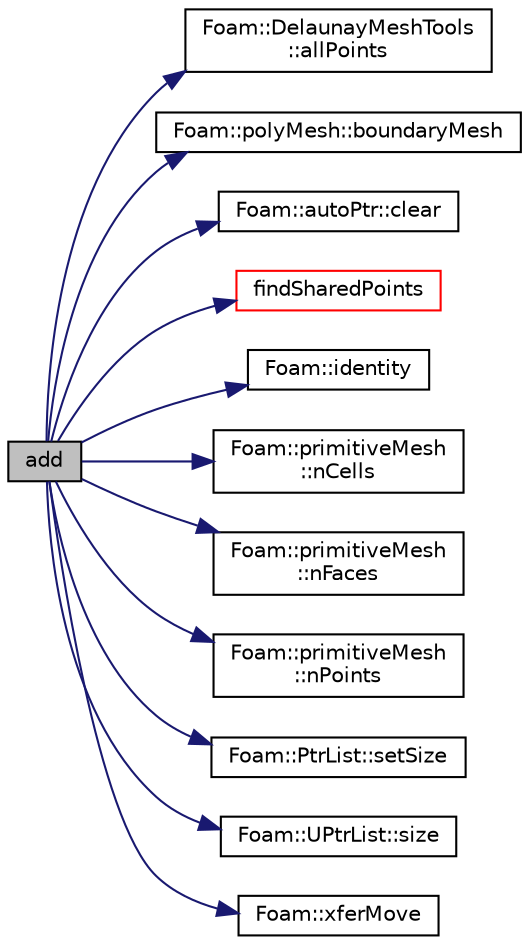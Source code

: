 digraph "add"
{
  bgcolor="transparent";
  edge [fontname="Helvetica",fontsize="10",labelfontname="Helvetica",labelfontsize="10"];
  node [fontname="Helvetica",fontsize="10",shape=record];
  rankdir="LR";
  Node99 [label="add",height=0.2,width=0.4,color="black", fillcolor="grey75", style="filled", fontcolor="black"];
  Node99 -> Node100 [color="midnightblue",fontsize="10",style="solid",fontname="Helvetica"];
  Node100 [label="Foam::DelaunayMeshTools\l::allPoints",height=0.2,width=0.4,color="black",URL="$a21928.html#a4c5367631633c866a448207bd561a616",tooltip="Extract all points in vertex-index order. "];
  Node99 -> Node101 [color="midnightblue",fontsize="10",style="solid",fontname="Helvetica"];
  Node101 [label="Foam::polyMesh::boundaryMesh",height=0.2,width=0.4,color="black",URL="$a28565.html#a9f2b68c134340291eda6197f47f25484",tooltip="Return boundary mesh. "];
  Node99 -> Node102 [color="midnightblue",fontsize="10",style="solid",fontname="Helvetica"];
  Node102 [label="Foam::autoPtr::clear",height=0.2,width=0.4,color="black",URL="$a27073.html#ac8bb3912a3ce86b15842e79d0b421204",tooltip="Delete object (if the pointer is valid) and set pointer to. "];
  Node99 -> Node103 [color="midnightblue",fontsize="10",style="solid",fontname="Helvetica"];
  Node103 [label="findSharedPoints",height=0.2,width=0.4,color="red",URL="$a22353.html#a635b09647032a29d1e0aad6091b96f47",tooltip="Find topologically and geometrically shared points. "];
  Node99 -> Node595 [color="midnightblue",fontsize="10",style="solid",fontname="Helvetica"];
  Node595 [label="Foam::identity",height=0.2,width=0.4,color="black",URL="$a21851.html#a36af96cb841435845fffb4fe69208490",tooltip="Create identity map (map[i] == i) of given length. "];
  Node99 -> Node201 [color="midnightblue",fontsize="10",style="solid",fontname="Helvetica"];
  Node201 [label="Foam::primitiveMesh\l::nCells",height=0.2,width=0.4,color="black",URL="$a28685.html#a13b94bdb0926552bf78ad5210a73a3d5"];
  Node99 -> Node202 [color="midnightblue",fontsize="10",style="solid",fontname="Helvetica"];
  Node202 [label="Foam::primitiveMesh\l::nFaces",height=0.2,width=0.4,color="black",URL="$a28685.html#abe602c985a3c9ffa67176e969e77ca6f"];
  Node99 -> Node219 [color="midnightblue",fontsize="10",style="solid",fontname="Helvetica"];
  Node219 [label="Foam::primitiveMesh\l::nPoints",height=0.2,width=0.4,color="black",URL="$a28685.html#a1c886a784a597459dbf2d9470798e9dd"];
  Node99 -> Node264 [color="midnightblue",fontsize="10",style="solid",fontname="Helvetica"];
  Node264 [label="Foam::PtrList::setSize",height=0.2,width=0.4,color="black",URL="$a27029.html#aedb985ffeaf1bdbfeccc2a8730405703",tooltip="Reset size of PtrList. If extending the PtrList, new entries are. "];
  Node99 -> Node470 [color="midnightblue",fontsize="10",style="solid",fontname="Helvetica"];
  Node470 [label="Foam::UPtrList::size",height=0.2,width=0.4,color="black",URL="$a27101.html#a47b3bf30da1eb3ab8076b5fbe00e0494",tooltip="Return the number of elements in the UPtrList. "];
  Node99 -> Node572 [color="midnightblue",fontsize="10",style="solid",fontname="Helvetica"];
  Node572 [label="Foam::xferMove",height=0.2,width=0.4,color="black",URL="$a21851.html#ae3ad39ee5ad896e6d3c0f137ecd12abb",tooltip="Construct by transferring the contents of the arg. "];
}
